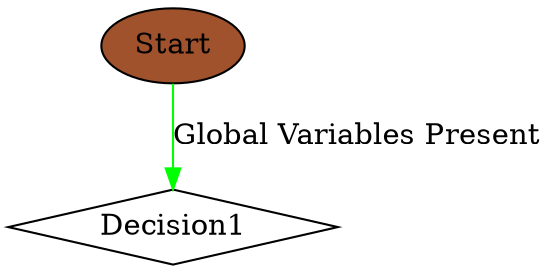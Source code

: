 digraph test{
   Decision1[shape = diamond fillcolor = "white" style = filled];
   Start[fillcolor = "sienna" style = filled];
   Start-> Decision1[color = "green" label = "Global Variables Present"];
}
